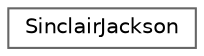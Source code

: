 digraph "Graphical Class Hierarchy"
{
 // LATEX_PDF_SIZE
  bgcolor="transparent";
  edge [fontname=Helvetica,fontsize=10,labelfontname=Helvetica,labelfontsize=10];
  node [fontname=Helvetica,fontsize=10,shape=box,height=0.2,width=0.4];
  rankdir="LR";
  Node0 [id="Node000000",label="SinclairJackson",height=0.2,width=0.4,color="grey40", fillcolor="white", style="filled",URL="$classFoam_1_1SinclairJackson.html",tooltip=" "];
}
